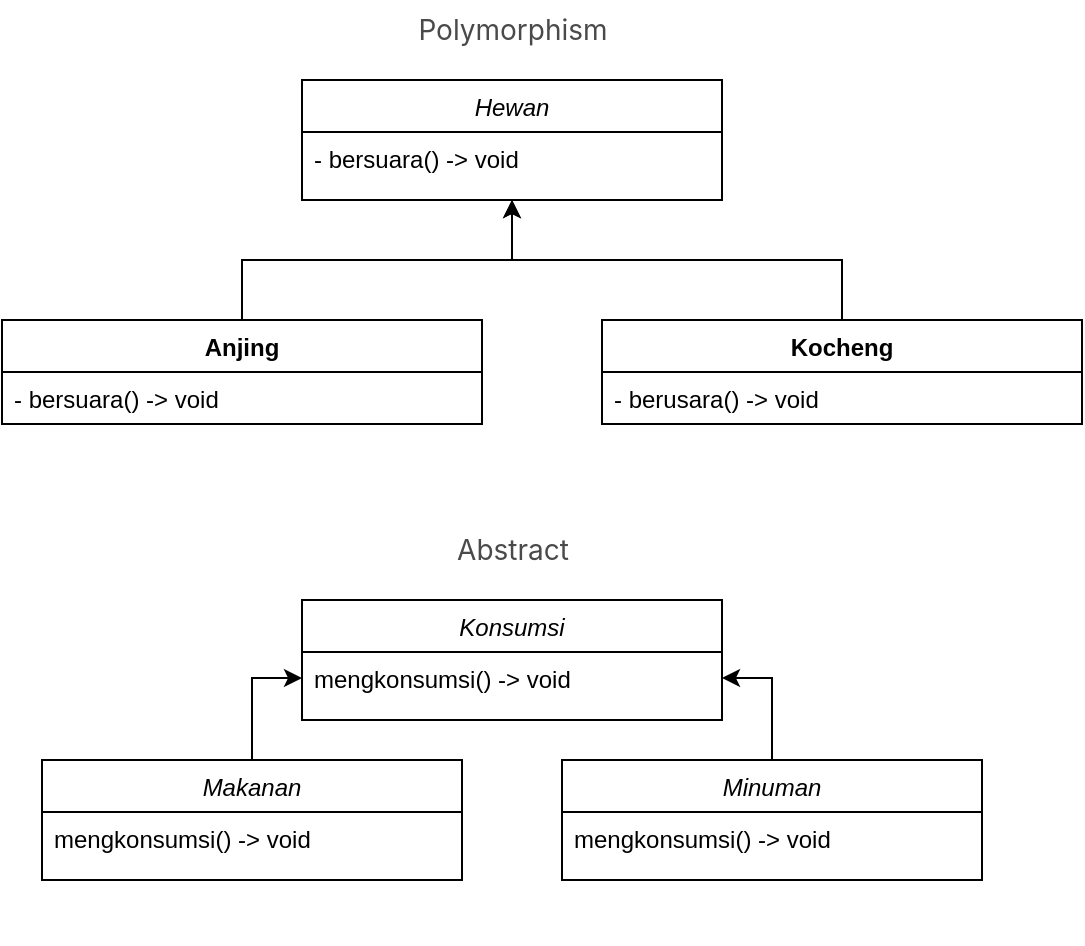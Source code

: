 <mxfile version="24.7.8">
  <diagram id="C5RBs43oDa-KdzZeNtuy" name="Page-1">
    <mxGraphModel dx="1366" dy="796" grid="1" gridSize="10" guides="1" tooltips="1" connect="1" arrows="1" fold="1" page="1" pageScale="1" pageWidth="827" pageHeight="1169" math="0" shadow="0">
      <root>
        <mxCell id="WIyWlLk6GJQsqaUBKTNV-0" />
        <mxCell id="WIyWlLk6GJQsqaUBKTNV-1" parent="WIyWlLk6GJQsqaUBKTNV-0" />
        <mxCell id="TVHfsR-gGnDJSMobpSC3-15" value="" style="group" parent="WIyWlLk6GJQsqaUBKTNV-1" vertex="1" connectable="0">
          <mxGeometry x="70" y="80" width="540" height="212" as="geometry" />
        </mxCell>
        <mxCell id="zkfFHV4jXpPFQw0GAbJ--0" value="Hewan" style="swimlane;fontStyle=2;align=center;verticalAlign=top;childLayout=stackLayout;horizontal=1;startSize=26;horizontalStack=0;resizeParent=1;resizeLast=0;collapsible=1;marginBottom=0;rounded=0;shadow=0;strokeWidth=1;" parent="TVHfsR-gGnDJSMobpSC3-15" vertex="1">
          <mxGeometry x="150" y="40" width="210" height="60" as="geometry">
            <mxRectangle x="230" y="140" width="160" height="26" as="alternateBounds" />
          </mxGeometry>
        </mxCell>
        <mxCell id="zkfFHV4jXpPFQw0GAbJ--1" value="- bersuara() -&gt; void" style="text;align=left;verticalAlign=top;spacingLeft=4;spacingRight=4;overflow=hidden;rotatable=0;points=[[0,0.5],[1,0.5]];portConstraint=eastwest;" parent="zkfFHV4jXpPFQw0GAbJ--0" vertex="1">
          <mxGeometry y="26" width="210" height="26" as="geometry" />
        </mxCell>
        <mxCell id="TVHfsR-gGnDJSMobpSC3-7" style="edgeStyle=orthogonalEdgeStyle;rounded=0;orthogonalLoop=1;jettySize=auto;html=1;entryX=0.5;entryY=1;entryDx=0;entryDy=0;" parent="TVHfsR-gGnDJSMobpSC3-15" source="TVHfsR-gGnDJSMobpSC3-3" target="zkfFHV4jXpPFQw0GAbJ--0" edge="1">
          <mxGeometry relative="1" as="geometry" />
        </mxCell>
        <mxCell id="TVHfsR-gGnDJSMobpSC3-3" value="Anjing" style="swimlane;fontStyle=1;align=center;verticalAlign=top;childLayout=stackLayout;horizontal=1;startSize=26;horizontalStack=0;resizeParent=1;resizeParentMax=0;resizeLast=0;collapsible=1;marginBottom=0;whiteSpace=wrap;html=1;" parent="TVHfsR-gGnDJSMobpSC3-15" vertex="1">
          <mxGeometry y="160" width="240" height="52" as="geometry" />
        </mxCell>
        <mxCell id="TVHfsR-gGnDJSMobpSC3-4" value="- bersuara() -&amp;gt; void" style="text;strokeColor=none;fillColor=none;align=left;verticalAlign=top;spacingLeft=4;spacingRight=4;overflow=hidden;rotatable=0;points=[[0,0.5],[1,0.5]];portConstraint=eastwest;whiteSpace=wrap;html=1;" parent="TVHfsR-gGnDJSMobpSC3-3" vertex="1">
          <mxGeometry y="26" width="240" height="26" as="geometry" />
        </mxCell>
        <mxCell id="TVHfsR-gGnDJSMobpSC3-10" style="edgeStyle=orthogonalEdgeStyle;rounded=0;orthogonalLoop=1;jettySize=auto;html=1;entryX=0.5;entryY=1;entryDx=0;entryDy=0;" parent="TVHfsR-gGnDJSMobpSC3-15" source="TVHfsR-gGnDJSMobpSC3-8" target="zkfFHV4jXpPFQw0GAbJ--0" edge="1">
          <mxGeometry relative="1" as="geometry" />
        </mxCell>
        <mxCell id="TVHfsR-gGnDJSMobpSC3-8" value="Kocheng" style="swimlane;fontStyle=1;align=center;verticalAlign=top;childLayout=stackLayout;horizontal=1;startSize=26;horizontalStack=0;resizeParent=1;resizeParentMax=0;resizeLast=0;collapsible=1;marginBottom=0;whiteSpace=wrap;html=1;" parent="TVHfsR-gGnDJSMobpSC3-15" vertex="1">
          <mxGeometry x="300" y="160" width="240" height="52" as="geometry" />
        </mxCell>
        <mxCell id="TVHfsR-gGnDJSMobpSC3-9" value="- berusara() -&amp;gt; void" style="text;strokeColor=none;fillColor=none;align=left;verticalAlign=top;spacingLeft=4;spacingRight=4;overflow=hidden;rotatable=0;points=[[0,0.5],[1,0.5]];portConstraint=eastwest;whiteSpace=wrap;html=1;" parent="TVHfsR-gGnDJSMobpSC3-8" vertex="1">
          <mxGeometry y="26" width="240" height="26" as="geometry" />
        </mxCell>
        <mxCell id="TVHfsR-gGnDJSMobpSC3-11" value="&lt;span style=&quot;color: rgb(74, 74, 74); font-family: Inter, sans-serif; font-size: 14px; text-align: left; text-wrap: wrap; background-color: rgb(255, 255, 255);&quot;&gt;Polymorphism&lt;/span&gt;" style="text;html=1;align=center;verticalAlign=middle;resizable=0;points=[];autosize=1;strokeColor=none;fillColor=none;" parent="TVHfsR-gGnDJSMobpSC3-15" vertex="1">
          <mxGeometry x="200" width="110" height="30" as="geometry" />
        </mxCell>
        <mxCell id="TVHfsR-gGnDJSMobpSC3-16" value="" style="group" parent="WIyWlLk6GJQsqaUBKTNV-1" vertex="1" connectable="0">
          <mxGeometry x="70" y="340" width="540" height="212" as="geometry" />
        </mxCell>
        <mxCell id="TVHfsR-gGnDJSMobpSC3-17" value="Konsumsi" style="swimlane;fontStyle=2;align=center;verticalAlign=top;childLayout=stackLayout;horizontal=1;startSize=26;horizontalStack=0;resizeParent=1;resizeLast=0;collapsible=1;marginBottom=0;rounded=0;shadow=0;strokeWidth=1;" parent="TVHfsR-gGnDJSMobpSC3-16" vertex="1">
          <mxGeometry x="150" y="40" width="210" height="60" as="geometry">
            <mxRectangle x="230" y="140" width="160" height="26" as="alternateBounds" />
          </mxGeometry>
        </mxCell>
        <mxCell id="TVHfsR-gGnDJSMobpSC3-18" value="mengkonsumsi() -&gt; void" style="text;align=left;verticalAlign=top;spacingLeft=4;spacingRight=4;overflow=hidden;rotatable=0;points=[[0,0.5],[1,0.5]];portConstraint=eastwest;" parent="TVHfsR-gGnDJSMobpSC3-17" vertex="1">
          <mxGeometry y="26" width="210" height="26" as="geometry" />
        </mxCell>
        <mxCell id="TVHfsR-gGnDJSMobpSC3-25" value="&lt;span style=&quot;color: rgb(74, 74, 74); font-family: Inter, sans-serif; font-size: 14px; text-align: left; text-wrap: wrap; background-color: rgb(255, 255, 255);&quot;&gt;Abstract&lt;/span&gt;" style="text;html=1;align=center;verticalAlign=middle;resizable=0;points=[];autosize=1;strokeColor=none;fillColor=none;" parent="TVHfsR-gGnDJSMobpSC3-16" vertex="1">
          <mxGeometry x="220" width="70" height="30" as="geometry" />
        </mxCell>
        <mxCell id="8ADtpAwnAPg84Z7uCnIg-5" style="edgeStyle=orthogonalEdgeStyle;rounded=0;orthogonalLoop=1;jettySize=auto;html=1;entryX=0;entryY=0.5;entryDx=0;entryDy=0;" edge="1" parent="TVHfsR-gGnDJSMobpSC3-16" source="8ADtpAwnAPg84Z7uCnIg-0" target="TVHfsR-gGnDJSMobpSC3-18">
          <mxGeometry relative="1" as="geometry" />
        </mxCell>
        <mxCell id="8ADtpAwnAPg84Z7uCnIg-0" value="Makanan" style="swimlane;fontStyle=2;align=center;verticalAlign=top;childLayout=stackLayout;horizontal=1;startSize=26;horizontalStack=0;resizeParent=1;resizeLast=0;collapsible=1;marginBottom=0;rounded=0;shadow=0;strokeWidth=1;" vertex="1" parent="TVHfsR-gGnDJSMobpSC3-16">
          <mxGeometry x="20" y="120" width="210" height="60" as="geometry">
            <mxRectangle x="230" y="140" width="160" height="26" as="alternateBounds" />
          </mxGeometry>
        </mxCell>
        <mxCell id="8ADtpAwnAPg84Z7uCnIg-1" value="mengkonsumsi() -&gt; void" style="text;align=left;verticalAlign=top;spacingLeft=4;spacingRight=4;overflow=hidden;rotatable=0;points=[[0,0.5],[1,0.5]];portConstraint=eastwest;" vertex="1" parent="8ADtpAwnAPg84Z7uCnIg-0">
          <mxGeometry y="26" width="210" height="26" as="geometry" />
        </mxCell>
        <mxCell id="8ADtpAwnAPg84Z7uCnIg-4" value="" style="edgeStyle=orthogonalEdgeStyle;rounded=0;orthogonalLoop=1;jettySize=auto;html=1;" edge="1" parent="TVHfsR-gGnDJSMobpSC3-16" source="8ADtpAwnAPg84Z7uCnIg-2" target="TVHfsR-gGnDJSMobpSC3-18">
          <mxGeometry relative="1" as="geometry" />
        </mxCell>
        <mxCell id="8ADtpAwnAPg84Z7uCnIg-2" value="Minuman" style="swimlane;fontStyle=2;align=center;verticalAlign=top;childLayout=stackLayout;horizontal=1;startSize=26;horizontalStack=0;resizeParent=1;resizeLast=0;collapsible=1;marginBottom=0;rounded=0;shadow=0;strokeWidth=1;" vertex="1" parent="TVHfsR-gGnDJSMobpSC3-16">
          <mxGeometry x="280" y="120" width="210" height="60" as="geometry">
            <mxRectangle x="230" y="140" width="160" height="26" as="alternateBounds" />
          </mxGeometry>
        </mxCell>
        <mxCell id="8ADtpAwnAPg84Z7uCnIg-3" value="mengkonsumsi() -&gt; void" style="text;align=left;verticalAlign=top;spacingLeft=4;spacingRight=4;overflow=hidden;rotatable=0;points=[[0,0.5],[1,0.5]];portConstraint=eastwest;" vertex="1" parent="8ADtpAwnAPg84Z7uCnIg-2">
          <mxGeometry y="26" width="210" height="26" as="geometry" />
        </mxCell>
      </root>
    </mxGraphModel>
  </diagram>
</mxfile>
